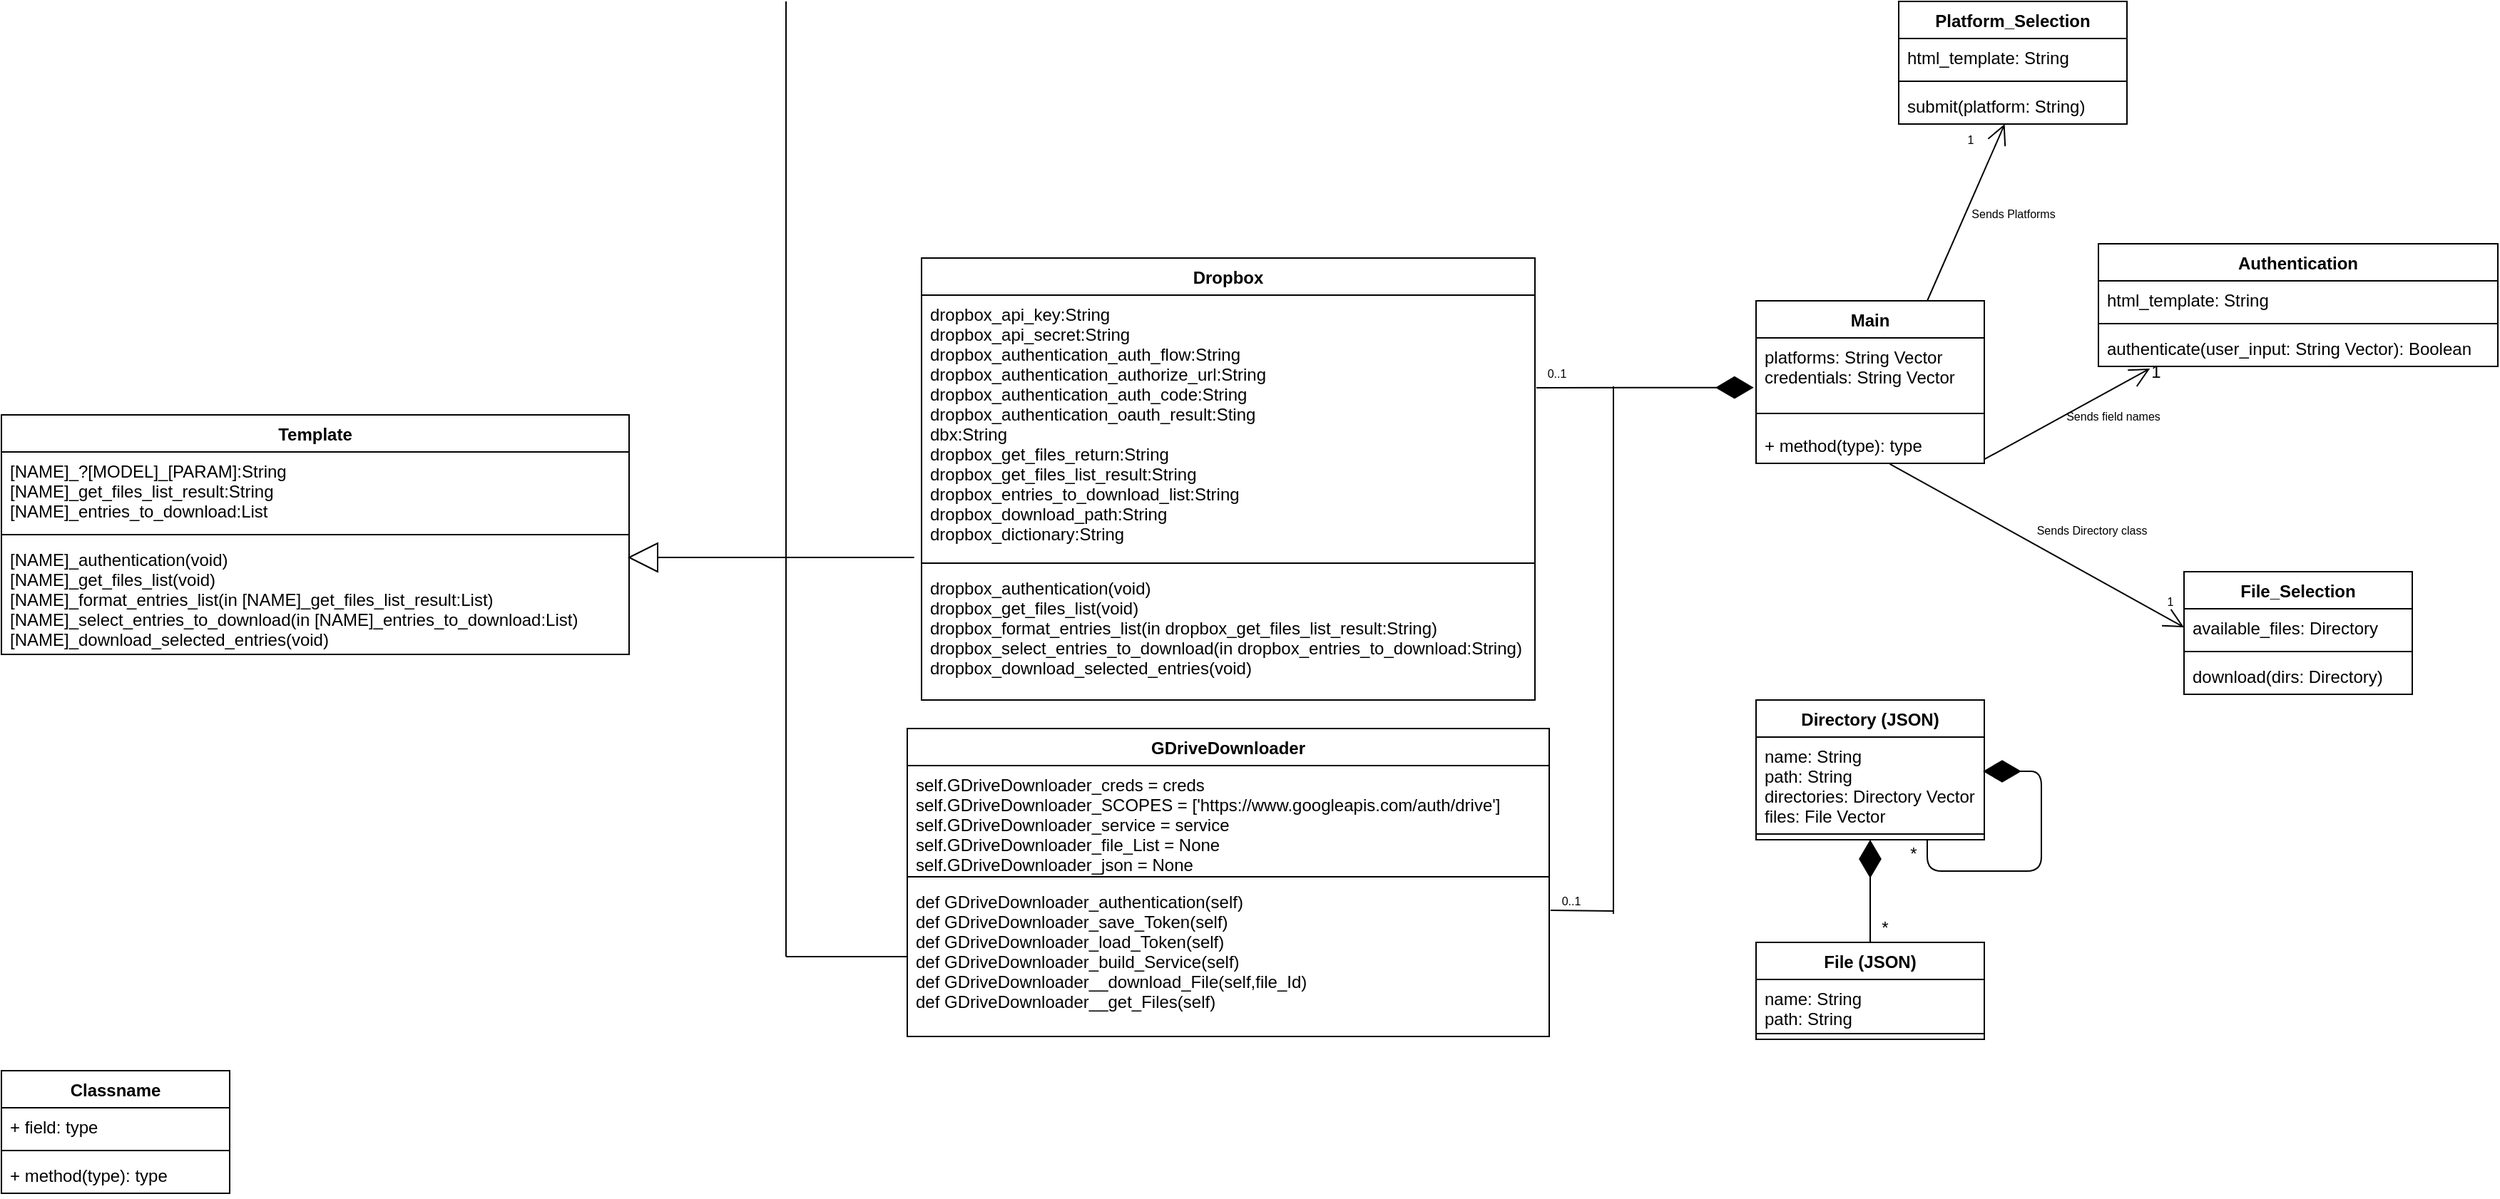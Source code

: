 <mxfile version="12.6.5" type="device"><diagram id="C5RBs43oDa-KdzZeNtuy" name="Page-1"><mxGraphModel dx="3200" dy="1166" grid="1" gridSize="10" guides="1" tooltips="1" connect="1" arrows="1" fold="1" page="1" pageScale="1" pageWidth="1169" pageHeight="827" math="0" shadow="0"><root><mxCell id="WIyWlLk6GJQsqaUBKTNV-0"/><mxCell id="WIyWlLk6GJQsqaUBKTNV-1" parent="WIyWlLk6GJQsqaUBKTNV-0"/><mxCell id="XWtVJLDJFeBlqaPUyuqN-3" value="Authentication" style="swimlane;fontStyle=1;align=center;verticalAlign=top;childLayout=stackLayout;horizontal=1;startSize=26;horizontalStack=0;resizeParent=1;resizeParentMax=0;resizeLast=0;collapsible=1;marginBottom=0;" parent="WIyWlLk6GJQsqaUBKTNV-1" vertex="1"><mxGeometry x="870" y="200" width="280" height="86" as="geometry"/></mxCell><mxCell id="XWtVJLDJFeBlqaPUyuqN-4" value="html_template: String" style="text;strokeColor=none;fillColor=none;align=left;verticalAlign=top;spacingLeft=4;spacingRight=4;overflow=hidden;rotatable=0;points=[[0,0.5],[1,0.5]];portConstraint=eastwest;" parent="XWtVJLDJFeBlqaPUyuqN-3" vertex="1"><mxGeometry y="26" width="280" height="26" as="geometry"/></mxCell><mxCell id="XWtVJLDJFeBlqaPUyuqN-5" value="" style="line;strokeWidth=1;fillColor=none;align=left;verticalAlign=middle;spacingTop=-1;spacingLeft=3;spacingRight=3;rotatable=0;labelPosition=right;points=[];portConstraint=eastwest;" parent="XWtVJLDJFeBlqaPUyuqN-3" vertex="1"><mxGeometry y="52" width="280" height="8" as="geometry"/></mxCell><mxCell id="XWtVJLDJFeBlqaPUyuqN-6" value="authenticate(user_input: String Vector): Boolean" style="text;strokeColor=none;fillColor=none;align=left;verticalAlign=top;spacingLeft=4;spacingRight=4;overflow=hidden;rotatable=0;points=[[0,0.5],[1,0.5]];portConstraint=eastwest;" parent="XWtVJLDJFeBlqaPUyuqN-3" vertex="1"><mxGeometry y="60" width="280" height="26" as="geometry"/></mxCell><mxCell id="XWtVJLDJFeBlqaPUyuqN-8" value="Main" style="swimlane;fontStyle=1;align=center;verticalAlign=top;childLayout=stackLayout;horizontal=1;startSize=26;horizontalStack=0;resizeParent=1;resizeParentMax=0;resizeLast=0;collapsible=1;marginBottom=0;" parent="WIyWlLk6GJQsqaUBKTNV-1" vertex="1"><mxGeometry x="630" y="240" width="160" height="114" as="geometry"/></mxCell><mxCell id="XWtVJLDJFeBlqaPUyuqN-9" value="platforms: String Vector&#10;credentials: String Vector&#10;" style="text;strokeColor=none;fillColor=none;align=left;verticalAlign=top;spacingLeft=4;spacingRight=4;overflow=hidden;rotatable=0;points=[[0,0.5],[1,0.5]];portConstraint=eastwest;" parent="XWtVJLDJFeBlqaPUyuqN-8" vertex="1"><mxGeometry y="26" width="160" height="44" as="geometry"/></mxCell><mxCell id="XWtVJLDJFeBlqaPUyuqN-10" value="" style="line;strokeWidth=1;fillColor=none;align=left;verticalAlign=middle;spacingTop=-1;spacingLeft=3;spacingRight=3;rotatable=0;labelPosition=right;points=[];portConstraint=eastwest;" parent="XWtVJLDJFeBlqaPUyuqN-8" vertex="1"><mxGeometry y="70" width="160" height="18" as="geometry"/></mxCell><mxCell id="XWtVJLDJFeBlqaPUyuqN-11" value="+ method(type): type" style="text;strokeColor=none;fillColor=none;align=left;verticalAlign=top;spacingLeft=4;spacingRight=4;overflow=hidden;rotatable=0;points=[[0,0.5],[1,0.5]];portConstraint=eastwest;" parent="XWtVJLDJFeBlqaPUyuqN-8" vertex="1"><mxGeometry y="88" width="160" height="26" as="geometry"/></mxCell><mxCell id="XWtVJLDJFeBlqaPUyuqN-14" value="Platform_Selection" style="swimlane;fontStyle=1;align=center;verticalAlign=top;childLayout=stackLayout;horizontal=1;startSize=26;horizontalStack=0;resizeParent=1;resizeParentMax=0;resizeLast=0;collapsible=1;marginBottom=0;" parent="WIyWlLk6GJQsqaUBKTNV-1" vertex="1"><mxGeometry x="730" y="30" width="160" height="86" as="geometry"/></mxCell><mxCell id="XWtVJLDJFeBlqaPUyuqN-15" value="html_template: String" style="text;strokeColor=none;fillColor=none;align=left;verticalAlign=top;spacingLeft=4;spacingRight=4;overflow=hidden;rotatable=0;points=[[0,0.5],[1,0.5]];portConstraint=eastwest;" parent="XWtVJLDJFeBlqaPUyuqN-14" vertex="1"><mxGeometry y="26" width="160" height="26" as="geometry"/></mxCell><mxCell id="XWtVJLDJFeBlqaPUyuqN-16" value="" style="line;strokeWidth=1;fillColor=none;align=left;verticalAlign=middle;spacingTop=-1;spacingLeft=3;spacingRight=3;rotatable=0;labelPosition=right;points=[];portConstraint=eastwest;" parent="XWtVJLDJFeBlqaPUyuqN-14" vertex="1"><mxGeometry y="52" width="160" height="8" as="geometry"/></mxCell><mxCell id="XWtVJLDJFeBlqaPUyuqN-17" value="submit(platform: String)" style="text;strokeColor=none;fillColor=none;align=left;verticalAlign=top;spacingLeft=4;spacingRight=4;overflow=hidden;rotatable=0;points=[[0,0.5],[1,0.5]];portConstraint=eastwest;" parent="XWtVJLDJFeBlqaPUyuqN-14" vertex="1"><mxGeometry y="60" width="160" height="26" as="geometry"/></mxCell><mxCell id="XWtVJLDJFeBlqaPUyuqN-18" value="File_Selection" style="swimlane;fontStyle=1;align=center;verticalAlign=top;childLayout=stackLayout;horizontal=1;startSize=26;horizontalStack=0;resizeParent=1;resizeParentMax=0;resizeLast=0;collapsible=1;marginBottom=0;" parent="WIyWlLk6GJQsqaUBKTNV-1" vertex="1"><mxGeometry x="930" y="430" width="160" height="86" as="geometry"/></mxCell><mxCell id="XWtVJLDJFeBlqaPUyuqN-19" value="available_files: Directory" style="text;strokeColor=none;fillColor=none;align=left;verticalAlign=top;spacingLeft=4;spacingRight=4;overflow=hidden;rotatable=0;points=[[0,0.5],[1,0.5]];portConstraint=eastwest;" parent="XWtVJLDJFeBlqaPUyuqN-18" vertex="1"><mxGeometry y="26" width="160" height="26" as="geometry"/></mxCell><mxCell id="XWtVJLDJFeBlqaPUyuqN-20" value="" style="line;strokeWidth=1;fillColor=none;align=left;verticalAlign=middle;spacingTop=-1;spacingLeft=3;spacingRight=3;rotatable=0;labelPosition=right;points=[];portConstraint=eastwest;" parent="XWtVJLDJFeBlqaPUyuqN-18" vertex="1"><mxGeometry y="52" width="160" height="8" as="geometry"/></mxCell><mxCell id="XWtVJLDJFeBlqaPUyuqN-21" value="download(dirs: Directory)" style="text;strokeColor=none;fillColor=none;align=left;verticalAlign=top;spacingLeft=4;spacingRight=4;overflow=hidden;rotatable=0;points=[[0,0.5],[1,0.5]];portConstraint=eastwest;" parent="XWtVJLDJFeBlqaPUyuqN-18" vertex="1"><mxGeometry y="60" width="160" height="26" as="geometry"/></mxCell><mxCell id="VuYZm0qjbYzL9_JQLtvp-0" value="Dropbox" style="swimlane;fontStyle=1;align=center;verticalAlign=top;childLayout=stackLayout;horizontal=1;startSize=26;horizontalStack=0;resizeParent=1;resizeParentMax=0;resizeLast=0;collapsible=1;marginBottom=0;" parent="WIyWlLk6GJQsqaUBKTNV-1" vertex="1"><mxGeometry x="45" y="210" width="430" height="310" as="geometry"/></mxCell><mxCell id="VuYZm0qjbYzL9_JQLtvp-1" value="dropbox_api_key:String&#10;dropbox_api_secret:String&#10;dropbox_authentication_auth_flow:String&#10;dropbox_authentication_authorize_url:String&#10;dropbox_authentication_auth_code:String&#10;dropbox_authentication_oauth_result:Sting &#10;dbx:String&#10;dropbox_get_files_return:String&#10;dropbox_get_files_list_result:String&#10;dropbox_entries_to_download_list:String&#10;dropbox_download_path:String&#10;dropbox_dictionary:String" style="text;strokeColor=none;fillColor=none;align=left;verticalAlign=top;spacingLeft=4;spacingRight=4;overflow=hidden;rotatable=0;points=[[0,0.5],[1,0.5]];portConstraint=eastwest;labelBackgroundColor=none;fontColor=#000000;" parent="VuYZm0qjbYzL9_JQLtvp-0" vertex="1"><mxGeometry y="26" width="430" height="184" as="geometry"/></mxCell><mxCell id="VuYZm0qjbYzL9_JQLtvp-2" value="" style="line;strokeWidth=1;fillColor=none;align=left;verticalAlign=middle;spacingTop=-1;spacingLeft=3;spacingRight=3;rotatable=0;labelPosition=right;points=[];portConstraint=eastwest;" parent="VuYZm0qjbYzL9_JQLtvp-0" vertex="1"><mxGeometry y="210" width="430" height="8" as="geometry"/></mxCell><mxCell id="VuYZm0qjbYzL9_JQLtvp-3" value="dropbox_authentication(void)&#10;dropbox_get_files_list(void)&#10;dropbox_format_entries_list(in dropbox_get_files_list_result:String)&#10;dropbox_select_entries_to_download(in dropbox_entries_to_download:String)&#10;dropbox_download_selected_entries(void)" style="text;strokeColor=none;fillColor=none;align=left;verticalAlign=top;spacingLeft=4;spacingRight=4;overflow=hidden;rotatable=0;points=[[0,0.5],[1,0.5]];portConstraint=eastwest;labelBackgroundColor=#ffffff;" parent="VuYZm0qjbYzL9_JQLtvp-0" vertex="1"><mxGeometry y="218" width="430" height="92" as="geometry"/></mxCell><mxCell id="1gOJ1gNkcal4FqrxBqCz-0" value="Template" style="swimlane;fontStyle=1;align=center;verticalAlign=top;childLayout=stackLayout;horizontal=1;startSize=26;horizontalStack=0;resizeParent=1;resizeParentMax=0;resizeLast=0;collapsible=1;marginBottom=0;" parent="WIyWlLk6GJQsqaUBKTNV-1" vertex="1"><mxGeometry x="-600" y="320" width="440" height="168" as="geometry"/></mxCell><mxCell id="1gOJ1gNkcal4FqrxBqCz-1" value="[NAME]_?[MODEL]_[PARAM]:String&#10;[NAME]_get_files_list_result:String&#10;[NAME]_entries_to_download:List" style="text;strokeColor=none;fillColor=none;align=left;verticalAlign=top;spacingLeft=4;spacingRight=4;overflow=hidden;rotatable=0;points=[[0,0.5],[1,0.5]];portConstraint=eastwest;" parent="1gOJ1gNkcal4FqrxBqCz-0" vertex="1"><mxGeometry y="26" width="440" height="54" as="geometry"/></mxCell><mxCell id="1gOJ1gNkcal4FqrxBqCz-2" value="" style="line;strokeWidth=1;fillColor=none;align=left;verticalAlign=middle;spacingTop=-1;spacingLeft=3;spacingRight=3;rotatable=0;labelPosition=right;points=[];portConstraint=eastwest;" parent="1gOJ1gNkcal4FqrxBqCz-0" vertex="1"><mxGeometry y="80" width="440" height="8" as="geometry"/></mxCell><mxCell id="1gOJ1gNkcal4FqrxBqCz-3" value="[NAME]_authentication(void)&#10;[NAME]_get_files_list(void)&#10;[NAME]_format_entries_list(in [NAME]_get_files_list_result:List)&#10;[NAME]_select_entries_to_download(in [NAME]_entries_to_download:List)&#10;[NAME]_download_selected_entries(void)" style="text;strokeColor=none;fillColor=none;align=left;verticalAlign=top;spacingLeft=4;spacingRight=4;overflow=hidden;rotatable=0;points=[[0,0.5],[1,0.5]];portConstraint=eastwest;" parent="1gOJ1gNkcal4FqrxBqCz-0" vertex="1"><mxGeometry y="88" width="440" height="80" as="geometry"/></mxCell><mxCell id="E6ryuPVC76yGmqxDlpta-0" value="GDriveDownloader" style="swimlane;fontStyle=1;align=center;verticalAlign=top;childLayout=stackLayout;horizontal=1;startSize=26;horizontalStack=0;resizeParent=1;resizeParentMax=0;resizeLast=0;collapsible=1;marginBottom=0;" parent="WIyWlLk6GJQsqaUBKTNV-1" vertex="1"><mxGeometry x="35" y="540" width="450" height="216" as="geometry"/></mxCell><mxCell id="E6ryuPVC76yGmqxDlpta-1" value="self.GDriveDownloader_creds = creds&#10;self.GDriveDownloader_SCOPES = ['https://www.googleapis.com/auth/drive']&#10;self.GDriveDownloader_service = service&#10;self.GDriveDownloader_file_List = None&#10;self.GDriveDownloader_json = None&#10;" style="text;strokeColor=none;fillColor=none;align=left;verticalAlign=top;spacingLeft=4;spacingRight=4;overflow=hidden;rotatable=0;points=[[0,0.5],[1,0.5]];portConstraint=eastwest;" parent="E6ryuPVC76yGmqxDlpta-0" vertex="1"><mxGeometry y="26" width="450" height="74" as="geometry"/></mxCell><mxCell id="E6ryuPVC76yGmqxDlpta-2" value="" style="line;strokeWidth=1;fillColor=none;align=left;verticalAlign=middle;spacingTop=-1;spacingLeft=3;spacingRight=3;rotatable=0;labelPosition=right;points=[];portConstraint=eastwest;" parent="E6ryuPVC76yGmqxDlpta-0" vertex="1"><mxGeometry y="100" width="450" height="8" as="geometry"/></mxCell><mxCell id="E6ryuPVC76yGmqxDlpta-3" value="def GDriveDownloader_authentication(self)&#10;def GDriveDownloader_save_Token(self)&#10;def GDriveDownloader_load_Token(self)&#10;def GDriveDownloader_build_Service(self)&#10;def GDriveDownloader__download_File(self,file_Id)&#10;def GDriveDownloader__get_Files(self)" style="text;strokeColor=none;fillColor=none;align=left;verticalAlign=top;spacingLeft=4;spacingRight=4;overflow=hidden;rotatable=0;points=[[0,0.5],[1,0.5]];portConstraint=eastwest;" parent="E6ryuPVC76yGmqxDlpta-0" vertex="1"><mxGeometry y="108" width="450" height="108" as="geometry"/></mxCell><mxCell id="PUjD-5yK6D6DXM_f7cYs-7" value="" style="group" vertex="1" connectable="0" parent="WIyWlLk6GJQsqaUBKTNV-1"><mxGeometry x="630" y="520" width="160" height="238" as="geometry"/></mxCell><mxCell id="XWtVJLDJFeBlqaPUyuqN-22" value="Directory (JSON)" style="swimlane;fontStyle=1;align=center;verticalAlign=top;childLayout=stackLayout;horizontal=1;startSize=26;horizontalStack=0;resizeParent=1;resizeParentMax=0;resizeLast=0;collapsible=1;marginBottom=0;" parent="PUjD-5yK6D6DXM_f7cYs-7" vertex="1"><mxGeometry width="160" height="98" as="geometry"/></mxCell><mxCell id="XWtVJLDJFeBlqaPUyuqN-23" value="name: String&#10;path: String&#10;directories: Directory Vector&#10;files: File Vector" style="text;strokeColor=none;fillColor=none;align=left;verticalAlign=top;spacingLeft=4;spacingRight=4;overflow=hidden;rotatable=0;points=[[0,0.5],[1,0.5]];portConstraint=eastwest;" parent="XWtVJLDJFeBlqaPUyuqN-22" vertex="1"><mxGeometry y="26" width="160" height="64" as="geometry"/></mxCell><mxCell id="XWtVJLDJFeBlqaPUyuqN-24" value="" style="line;strokeWidth=1;fillColor=none;align=left;verticalAlign=middle;spacingTop=-1;spacingLeft=3;spacingRight=3;rotatable=0;labelPosition=right;points=[];portConstraint=eastwest;" parent="XWtVJLDJFeBlqaPUyuqN-22" vertex="1"><mxGeometry y="90" width="160" height="8" as="geometry"/></mxCell><mxCell id="PUjD-5yK6D6DXM_f7cYs-3" value="" style="endArrow=diamondThin;endFill=1;endSize=24;html=1;entryX=0.994;entryY=0.375;entryDx=0;entryDy=0;entryPerimeter=0;exitX=0.75;exitY=1;exitDx=0;exitDy=0;" edge="1" parent="XWtVJLDJFeBlqaPUyuqN-22" source="XWtVJLDJFeBlqaPUyuqN-22" target="XWtVJLDJFeBlqaPUyuqN-23"><mxGeometry width="160" relative="1" as="geometry"><mxPoint x="110" y="120" as="sourcePoint"/><mxPoint x="410" y="150" as="targetPoint"/><Array as="points"><mxPoint x="120" y="120"/><mxPoint x="200" y="120"/><mxPoint x="200" y="50"/></Array></mxGeometry></mxCell><mxCell id="XWtVJLDJFeBlqaPUyuqN-27" value="File (JSON)" style="swimlane;fontStyle=1;align=center;verticalAlign=top;childLayout=stackLayout;horizontal=1;startSize=26;horizontalStack=0;resizeParent=1;resizeParentMax=0;resizeLast=0;collapsible=1;marginBottom=0;" parent="PUjD-5yK6D6DXM_f7cYs-7" vertex="1"><mxGeometry y="170" width="160" height="68" as="geometry"/></mxCell><mxCell id="XWtVJLDJFeBlqaPUyuqN-28" value="name: String&#10;path: String" style="text;strokeColor=none;fillColor=none;align=left;verticalAlign=top;spacingLeft=4;spacingRight=4;overflow=hidden;rotatable=0;points=[[0,0.5],[1,0.5]];portConstraint=eastwest;" parent="XWtVJLDJFeBlqaPUyuqN-27" vertex="1"><mxGeometry y="26" width="160" height="34" as="geometry"/></mxCell><mxCell id="XWtVJLDJFeBlqaPUyuqN-29" value="" style="line;strokeWidth=1;fillColor=none;align=left;verticalAlign=middle;spacingTop=-1;spacingLeft=3;spacingRight=3;rotatable=0;labelPosition=right;points=[];portConstraint=eastwest;" parent="XWtVJLDJFeBlqaPUyuqN-27" vertex="1"><mxGeometry y="60" width="160" height="8" as="geometry"/></mxCell><mxCell id="PUjD-5yK6D6DXM_f7cYs-0" value="" style="endArrow=diamondThin;endFill=1;endSize=24;html=1;entryX=0.5;entryY=1;entryDx=0;entryDy=0;exitX=0.5;exitY=0;exitDx=0;exitDy=0;" edge="1" parent="PUjD-5yK6D6DXM_f7cYs-7" source="XWtVJLDJFeBlqaPUyuqN-27" target="XWtVJLDJFeBlqaPUyuqN-22"><mxGeometry width="160" relative="1" as="geometry"><mxPoint x="-620" y="280" as="sourcePoint"/><mxPoint x="-460" y="280" as="targetPoint"/></mxGeometry></mxCell><mxCell id="PUjD-5yK6D6DXM_f7cYs-1" value="*" style="text;html=1;align=center;verticalAlign=middle;resizable=0;points=[];autosize=1;" vertex="1" parent="PUjD-5yK6D6DXM_f7cYs-7"><mxGeometry x="80" y="150" width="20" height="20" as="geometry"/></mxCell><mxCell id="PUjD-5yK6D6DXM_f7cYs-4" value="*" style="text;html=1;align=center;verticalAlign=middle;resizable=0;points=[];autosize=1;" vertex="1" parent="PUjD-5yK6D6DXM_f7cYs-7"><mxGeometry x="100" y="98" width="20" height="20" as="geometry"/></mxCell><mxCell id="PUjD-5yK6D6DXM_f7cYs-10" value="" style="endArrow=open;endFill=1;endSize=12;html=1;exitX=0.75;exitY=0;exitDx=0;exitDy=0;" edge="1" parent="WIyWlLk6GJQsqaUBKTNV-1" source="XWtVJLDJFeBlqaPUyuqN-8" target="XWtVJLDJFeBlqaPUyuqN-17"><mxGeometry width="160" relative="1" as="geometry"><mxPoint x="610" y="187" as="sourcePoint"/><mxPoint x="770" y="187.17" as="targetPoint"/></mxGeometry></mxCell><mxCell id="PUjD-5yK6D6DXM_f7cYs-11" value="&lt;font style=&quot;font-size: 8px&quot;&gt;Sends Platforms&lt;/font&gt;" style="text;html=1;align=center;verticalAlign=middle;resizable=0;points=[];autosize=1;" vertex="1" parent="WIyWlLk6GJQsqaUBKTNV-1"><mxGeometry x="775" y="168" width="70" height="20" as="geometry"/></mxCell><mxCell id="PUjD-5yK6D6DXM_f7cYs-12" value="&lt;font style=&quot;font-size: 8px&quot;&gt;1&lt;/font&gt;" style="text;html=1;align=center;verticalAlign=middle;resizable=0;points=[];autosize=1;" vertex="1" parent="WIyWlLk6GJQsqaUBKTNV-1"><mxGeometry x="770" y="116" width="20" height="20" as="geometry"/></mxCell><mxCell id="PUjD-5yK6D6DXM_f7cYs-14" value="" style="endArrow=diamondThin;endFill=1;endSize=24;html=1;entryX=-0.01;entryY=0.792;entryDx=0;entryDy=0;entryPerimeter=0;" edge="1" parent="WIyWlLk6GJQsqaUBKTNV-1" target="XWtVJLDJFeBlqaPUyuqN-9"><mxGeometry width="160" relative="1" as="geometry"><mxPoint x="476" y="301" as="sourcePoint"/><mxPoint x="690" y="412.5" as="targetPoint"/></mxGeometry></mxCell><mxCell id="PUjD-5yK6D6DXM_f7cYs-20" value="" style="endArrow=none;html=1;" edge="1" parent="WIyWlLk6GJQsqaUBKTNV-1"><mxGeometry width="50" height="50" relative="1" as="geometry"><mxPoint x="530" y="670" as="sourcePoint"/><mxPoint x="530" y="300" as="targetPoint"/></mxGeometry></mxCell><mxCell id="PUjD-5yK6D6DXM_f7cYs-21" value="" style="endArrow=none;html=1;exitX=1.002;exitY=0.181;exitDx=0;exitDy=0;exitPerimeter=0;" edge="1" parent="WIyWlLk6GJQsqaUBKTNV-1" source="E6ryuPVC76yGmqxDlpta-3"><mxGeometry width="50" height="50" relative="1" as="geometry"><mxPoint x="500" y="710" as="sourcePoint"/><mxPoint x="530" y="668" as="targetPoint"/></mxGeometry></mxCell><mxCell id="PUjD-5yK6D6DXM_f7cYs-24" value="&lt;font style=&quot;font-size: 8px&quot;&gt;0..1&lt;/font&gt;" style="text;html=1;align=center;verticalAlign=middle;resizable=0;points=[];autosize=1;" vertex="1" parent="WIyWlLk6GJQsqaUBKTNV-1"><mxGeometry x="475" y="280" width="30" height="20" as="geometry"/></mxCell><mxCell id="PUjD-5yK6D6DXM_f7cYs-25" value="&lt;font style=&quot;font-size: 8px&quot;&gt;0..1&lt;/font&gt;" style="text;html=1;align=center;verticalAlign=middle;resizable=0;points=[];autosize=1;" vertex="1" parent="WIyWlLk6GJQsqaUBKTNV-1"><mxGeometry x="485" y="650" width="30" height="20" as="geometry"/></mxCell><mxCell id="PUjD-5yK6D6DXM_f7cYs-29" value="" style="endArrow=none;html=1;" edge="1" parent="WIyWlLk6GJQsqaUBKTNV-1"><mxGeometry width="50" height="50" relative="1" as="geometry"><mxPoint x="-50" y="700" as="sourcePoint"/><mxPoint x="-50" y="30" as="targetPoint"/></mxGeometry></mxCell><mxCell id="PUjD-5yK6D6DXM_f7cYs-30" value="" style="endArrow=none;html=1;entryX=-0.012;entryY=1;entryDx=0;entryDy=0;entryPerimeter=0;exitX=0;exitY=0.5;exitDx=0;exitDy=0;" edge="1" parent="WIyWlLk6GJQsqaUBKTNV-1" source="PUjD-5yK6D6DXM_f7cYs-32" target="VuYZm0qjbYzL9_JQLtvp-1"><mxGeometry width="50" height="50" relative="1" as="geometry"><mxPoint x="-120" y="420" as="sourcePoint"/><mxPoint x="-70" y="370" as="targetPoint"/></mxGeometry></mxCell><mxCell id="PUjD-5yK6D6DXM_f7cYs-31" value="" style="endArrow=none;html=1;entryX=-0.012;entryY=1;entryDx=0;entryDy=0;entryPerimeter=0;" edge="1" parent="WIyWlLk6GJQsqaUBKTNV-1"><mxGeometry width="50" height="50" relative="1" as="geometry"><mxPoint x="-50" y="700" as="sourcePoint"/><mxPoint x="35.0" y="700" as="targetPoint"/></mxGeometry></mxCell><mxCell id="PUjD-5yK6D6DXM_f7cYs-32" value="" style="triangle;whiteSpace=wrap;html=1;rotation=-180;" vertex="1" parent="WIyWlLk6GJQsqaUBKTNV-1"><mxGeometry x="-160" y="410" width="20" height="20" as="geometry"/></mxCell><mxCell id="PUjD-5yK6D6DXM_f7cYs-35" value="" style="endArrow=open;endFill=1;endSize=12;html=1;exitX=1.001;exitY=0.889;exitDx=0;exitDy=0;exitPerimeter=0;entryX=0.129;entryY=1.058;entryDx=0;entryDy=0;entryPerimeter=0;" edge="1" parent="WIyWlLk6GJQsqaUBKTNV-1" source="XWtVJLDJFeBlqaPUyuqN-11" target="XWtVJLDJFeBlqaPUyuqN-6"><mxGeometry width="160" relative="1" as="geometry"><mxPoint x="740" y="390" as="sourcePoint"/><mxPoint x="900" y="390" as="targetPoint"/></mxGeometry></mxCell><mxCell id="PUjD-5yK6D6DXM_f7cYs-36" value="1" style="text;html=1;align=center;verticalAlign=middle;resizable=0;points=[];autosize=1;" vertex="1" parent="WIyWlLk6GJQsqaUBKTNV-1"><mxGeometry x="900" y="280" width="20" height="20" as="geometry"/></mxCell><mxCell id="PUjD-5yK6D6DXM_f7cYs-37" value="&lt;font style=&quot;font-size: 8px&quot;&gt;Sends field names&lt;/font&gt;" style="text;html=1;align=center;verticalAlign=middle;resizable=0;points=[];autosize=1;" vertex="1" parent="WIyWlLk6GJQsqaUBKTNV-1"><mxGeometry x="840" y="310" width="80" height="20" as="geometry"/></mxCell><mxCell id="PUjD-5yK6D6DXM_f7cYs-38" value="" style="endArrow=open;endFill=1;endSize=12;html=1;entryX=0;entryY=0.5;entryDx=0;entryDy=0;exitX=0.586;exitY=1.015;exitDx=0;exitDy=0;exitPerimeter=0;" edge="1" parent="WIyWlLk6GJQsqaUBKTNV-1" source="XWtVJLDJFeBlqaPUyuqN-11" target="XWtVJLDJFeBlqaPUyuqN-19"><mxGeometry width="160" relative="1" as="geometry"><mxPoint x="710" y="410" as="sourcePoint"/><mxPoint x="870" y="410" as="targetPoint"/></mxGeometry></mxCell><mxCell id="PUjD-5yK6D6DXM_f7cYs-39" value="&lt;font style=&quot;font-size: 8px&quot;&gt;1&lt;/font&gt;" style="text;html=1;align=center;verticalAlign=middle;resizable=0;points=[];autosize=1;" vertex="1" parent="WIyWlLk6GJQsqaUBKTNV-1"><mxGeometry x="910" y="440" width="20" height="20" as="geometry"/></mxCell><mxCell id="PUjD-5yK6D6DXM_f7cYs-40" value="&lt;font style=&quot;font-size: 8px&quot;&gt;Sends Directory class&lt;/font&gt;" style="text;html=1;align=center;verticalAlign=middle;resizable=0;points=[];autosize=1;" vertex="1" parent="WIyWlLk6GJQsqaUBKTNV-1"><mxGeometry x="820" y="390" width="90" height="20" as="geometry"/></mxCell><mxCell id="PUjD-5yK6D6DXM_f7cYs-41" value="Classname" style="swimlane;fontStyle=1;align=center;verticalAlign=top;childLayout=stackLayout;horizontal=1;startSize=26;horizontalStack=0;resizeParent=1;resizeParentMax=0;resizeLast=0;collapsible=1;marginBottom=0;" vertex="1" parent="WIyWlLk6GJQsqaUBKTNV-1"><mxGeometry x="-600" y="780" width="160" height="86" as="geometry"/></mxCell><mxCell id="PUjD-5yK6D6DXM_f7cYs-42" value="+ field: type" style="text;strokeColor=none;fillColor=none;align=left;verticalAlign=top;spacingLeft=4;spacingRight=4;overflow=hidden;rotatable=0;points=[[0,0.5],[1,0.5]];portConstraint=eastwest;" vertex="1" parent="PUjD-5yK6D6DXM_f7cYs-41"><mxGeometry y="26" width="160" height="26" as="geometry"/></mxCell><mxCell id="PUjD-5yK6D6DXM_f7cYs-43" value="" style="line;strokeWidth=1;fillColor=none;align=left;verticalAlign=middle;spacingTop=-1;spacingLeft=3;spacingRight=3;rotatable=0;labelPosition=right;points=[];portConstraint=eastwest;" vertex="1" parent="PUjD-5yK6D6DXM_f7cYs-41"><mxGeometry y="52" width="160" height="8" as="geometry"/></mxCell><mxCell id="PUjD-5yK6D6DXM_f7cYs-44" value="+ method(type): type" style="text;strokeColor=none;fillColor=none;align=left;verticalAlign=top;spacingLeft=4;spacingRight=4;overflow=hidden;rotatable=0;points=[[0,0.5],[1,0.5]];portConstraint=eastwest;" vertex="1" parent="PUjD-5yK6D6DXM_f7cYs-41"><mxGeometry y="60" width="160" height="26" as="geometry"/></mxCell></root></mxGraphModel></diagram></mxfile>
